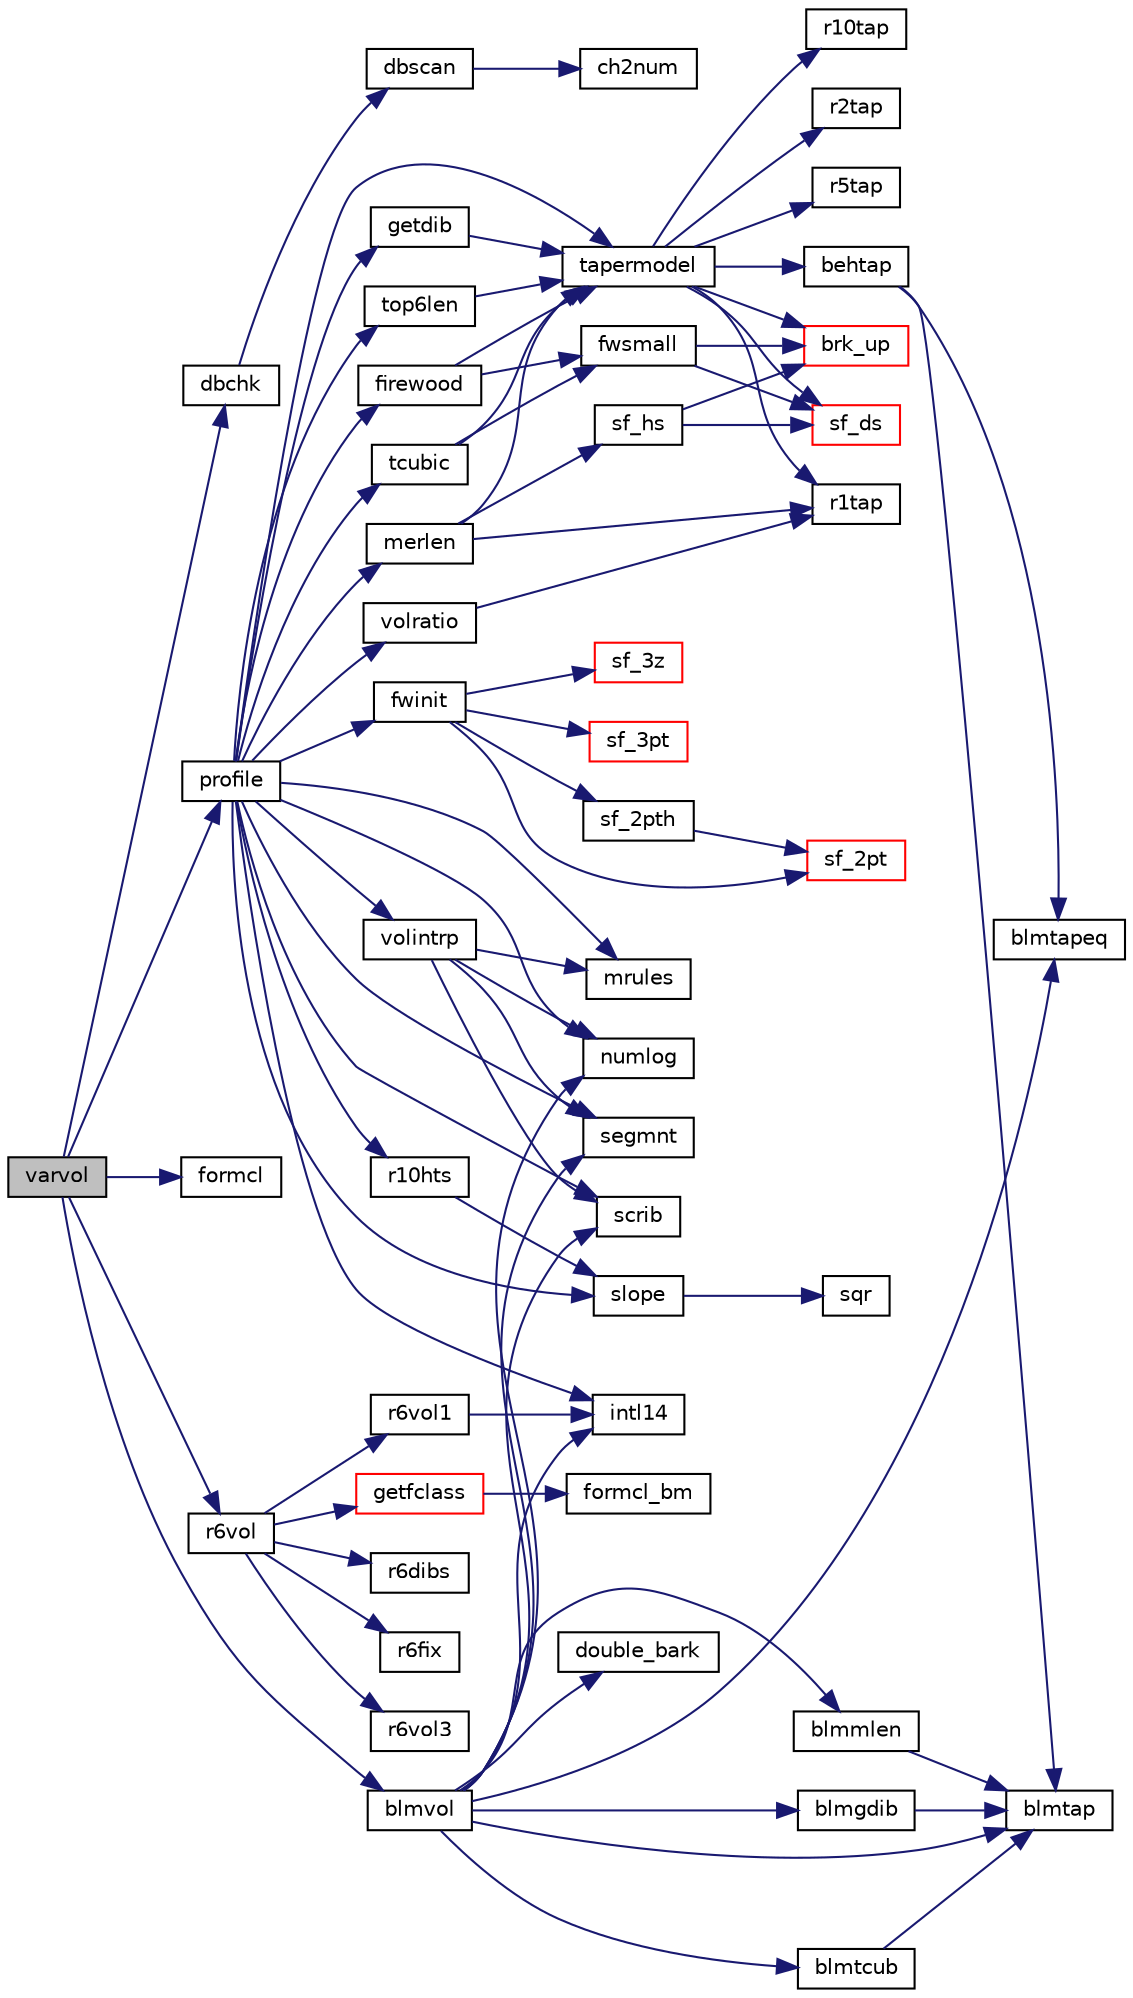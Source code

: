 digraph "varvol"
{
  edge [fontname="Helvetica",fontsize="10",labelfontname="Helvetica",labelfontsize="10"];
  node [fontname="Helvetica",fontsize="10",shape=record];
  rankdir="LR";
  Node1 [label="varvol",height=0.2,width=0.4,color="black", fillcolor="grey75", style="filled", fontcolor="black"];
  Node1 -> Node2 [color="midnightblue",fontsize="10",style="solid",fontname="Helvetica"];
  Node2 [label="dbchk",height=0.2,width=0.4,color="black", fillcolor="white", style="filled",URL="$dbchk_8f.html#a50e82b8d87ebaeb63d8e1abab05bc20b"];
  Node2 -> Node3 [color="midnightblue",fontsize="10",style="solid",fontname="Helvetica"];
  Node3 [label="dbscan",height=0.2,width=0.4,color="black", fillcolor="white", style="filled",URL="$dbscan_8f.html#a18f1eb65a1dbf6141e44b1ac4a10757e"];
  Node3 -> Node4 [color="midnightblue",fontsize="10",style="solid",fontname="Helvetica"];
  Node4 [label="ch2num",height=0.2,width=0.4,color="black", fillcolor="white", style="filled",URL="$ch2num_8f.html#acc5a9987290b4e6c8cfe65bd2cd93540"];
  Node1 -> Node5 [color="midnightblue",fontsize="10",style="solid",fontname="Helvetica"];
  Node5 [label="profile",height=0.2,width=0.4,color="black", fillcolor="white", style="filled",URL="$profile_8f.html#a8ac075ef509158b2573f6728b95298ba"];
  Node5 -> Node6 [color="midnightblue",fontsize="10",style="solid",fontname="Helvetica"];
  Node6 [label="mrules",height=0.2,width=0.4,color="black", fillcolor="white", style="filled",URL="$mrules_8f.html#a3c09ff57610d3e8bb177cd2ea87ac88d"];
  Node5 -> Node7 [color="midnightblue",fontsize="10",style="solid",fontname="Helvetica"];
  Node7 [label="fwinit",height=0.2,width=0.4,color="black", fillcolor="white", style="filled",URL="$fwinit_8f.html#aeaf161282dd568807ad26839d114a037"];
  Node7 -> Node8 [color="midnightblue",fontsize="10",style="solid",fontname="Helvetica"];
  Node8 [label="sf_2pth",height=0.2,width=0.4,color="black", fillcolor="white", style="filled",URL="$sf__2pth_8f.html#a9953494574f5e0066ed6967403e3b435"];
  Node8 -> Node9 [color="midnightblue",fontsize="10",style="solid",fontname="Helvetica"];
  Node9 [label="sf_2pt",height=0.2,width=0.4,color="red", fillcolor="white", style="filled",URL="$sf__2pt_8f.html#a54afbc0edb0eaad1af10870afe11d4b1"];
  Node7 -> Node9 [color="midnightblue",fontsize="10",style="solid",fontname="Helvetica"];
  Node7 -> Node10 [color="midnightblue",fontsize="10",style="solid",fontname="Helvetica"];
  Node10 [label="sf_3z",height=0.2,width=0.4,color="red", fillcolor="white", style="filled",URL="$sf__3z_8f.html#a57b8a22baf70b38779c3d064760fac27"];
  Node7 -> Node11 [color="midnightblue",fontsize="10",style="solid",fontname="Helvetica"];
  Node11 [label="sf_3pt",height=0.2,width=0.4,color="red", fillcolor="white", style="filled",URL="$sf__3pt_8f.html#a4b36543c79ec2e8f516fe197335da4ce"];
  Node5 -> Node12 [color="midnightblue",fontsize="10",style="solid",fontname="Helvetica"];
  Node12 [label="volintrp",height=0.2,width=0.4,color="black", fillcolor="white", style="filled",URL="$profile_8f.html#aeff7a630df2fe39ff57a68ec3abb6005"];
  Node12 -> Node6 [color="midnightblue",fontsize="10",style="solid",fontname="Helvetica"];
  Node12 -> Node13 [color="midnightblue",fontsize="10",style="solid",fontname="Helvetica"];
  Node13 [label="numlog",height=0.2,width=0.4,color="black", fillcolor="white", style="filled",URL="$numlog_8f.html#a76cd622f6e96e700175dabfd5b7e204a"];
  Node12 -> Node14 [color="midnightblue",fontsize="10",style="solid",fontname="Helvetica"];
  Node14 [label="segmnt",height=0.2,width=0.4,color="black", fillcolor="white", style="filled",URL="$segmnt_8f.html#afb76acac6acf0bed4513c1e167fd9685"];
  Node12 -> Node15 [color="midnightblue",fontsize="10",style="solid",fontname="Helvetica"];
  Node15 [label="scrib",height=0.2,width=0.4,color="black", fillcolor="white", style="filled",URL="$scrib_8f.html#a1c5d851a55ef558a9aa69f16b58033e7"];
  Node5 -> Node16 [color="midnightblue",fontsize="10",style="solid",fontname="Helvetica"];
  Node16 [label="r10hts",height=0.2,width=0.4,color="black", fillcolor="white", style="filled",URL="$profile_8f.html#ab3d283c8b8e81c4eefe3f9e8cf599971"];
  Node16 -> Node17 [color="midnightblue",fontsize="10",style="solid",fontname="Helvetica"];
  Node17 [label="slope",height=0.2,width=0.4,color="black", fillcolor="white", style="filled",URL="$fof__soi_8c.html#ac490823ca6d42e8898c5254c70a316ff"];
  Node17 -> Node18 [color="midnightblue",fontsize="10",style="solid",fontname="Helvetica"];
  Node18 [label="sqr",height=0.2,width=0.4,color="black", fillcolor="white", style="filled",URL="$fof__soi_8c.html#a1a35cac9977f5ee55e3378655cb905d4"];
  Node5 -> Node19 [color="midnightblue",fontsize="10",style="solid",fontname="Helvetica"];
  Node19 [label="top6len",height=0.2,width=0.4,color="black", fillcolor="white", style="filled",URL="$profile_8f.html#a2f8d0c0427459dabef254a22303cfd05"];
  Node19 -> Node20 [color="midnightblue",fontsize="10",style="solid",fontname="Helvetica"];
  Node20 [label="tapermodel",height=0.2,width=0.4,color="black", fillcolor="white", style="filled",URL="$profile_8f.html#af1b2c2300129054b59ff9ed7186774ad"];
  Node20 -> Node21 [color="midnightblue",fontsize="10",style="solid",fontname="Helvetica"];
  Node21 [label="sf_ds",height=0.2,width=0.4,color="red", fillcolor="white", style="filled",URL="$sf__ds_8f.html#ab15a84d2ab1fd1892187333c139bc484"];
  Node20 -> Node22 [color="midnightblue",fontsize="10",style="solid",fontname="Helvetica"];
  Node22 [label="brk_up",height=0.2,width=0.4,color="red", fillcolor="white", style="filled",URL="$brk__up_8f.html#a17b40d3ded6a6b54f29f52cf25172594"];
  Node20 -> Node23 [color="midnightblue",fontsize="10",style="solid",fontname="Helvetica"];
  Node23 [label="r2tap",height=0.2,width=0.4,color="black", fillcolor="white", style="filled",URL="$r2tap_8f.html#a488582b3958a9493c13d3110905b9f51"];
  Node20 -> Node24 [color="midnightblue",fontsize="10",style="solid",fontname="Helvetica"];
  Node24 [label="r5tap",height=0.2,width=0.4,color="black", fillcolor="white", style="filled",URL="$r5tap_8f.html#ade5edb85785056537c935219859aaf45"];
  Node20 -> Node25 [color="midnightblue",fontsize="10",style="solid",fontname="Helvetica"];
  Node25 [label="r10tap",height=0.2,width=0.4,color="black", fillcolor="white", style="filled",URL="$r10tap_8f.html#a5f47de33ddae2b32a7b7586f48dfa659"];
  Node20 -> Node26 [color="midnightblue",fontsize="10",style="solid",fontname="Helvetica"];
  Node26 [label="r1tap",height=0.2,width=0.4,color="black", fillcolor="white", style="filled",URL="$r1tap_8f.html#a511ccea68a8ac4bfec492f2617348c32"];
  Node20 -> Node27 [color="midnightblue",fontsize="10",style="solid",fontname="Helvetica"];
  Node27 [label="behtap",height=0.2,width=0.4,color="black", fillcolor="white", style="filled",URL="$blmtap_8f.html#a53b80caf01001a2244020125e24bf23e"];
  Node27 -> Node28 [color="midnightblue",fontsize="10",style="solid",fontname="Helvetica"];
  Node28 [label="blmtapeq",height=0.2,width=0.4,color="black", fillcolor="white", style="filled",URL="$blmvol_8f.html#a1b101242c94e6c34f4e3a738a333ef89"];
  Node27 -> Node29 [color="midnightblue",fontsize="10",style="solid",fontname="Helvetica"];
  Node29 [label="blmtap",height=0.2,width=0.4,color="black", fillcolor="white", style="filled",URL="$blmtap_8f.html#a2c916458b82ec5f00ad1ce774cc64343"];
  Node5 -> Node30 [color="midnightblue",fontsize="10",style="solid",fontname="Helvetica"];
  Node30 [label="tcubic",height=0.2,width=0.4,color="black", fillcolor="white", style="filled",URL="$profile_8f.html#ada245d27d42c39cafb2adcc61938f787"];
  Node30 -> Node31 [color="midnightblue",fontsize="10",style="solid",fontname="Helvetica"];
  Node31 [label="fwsmall",height=0.2,width=0.4,color="black", fillcolor="white", style="filled",URL="$profile_8f.html#a55d9e343c4cebb0d1449160c9250c57f"];
  Node31 -> Node21 [color="midnightblue",fontsize="10",style="solid",fontname="Helvetica"];
  Node31 -> Node22 [color="midnightblue",fontsize="10",style="solid",fontname="Helvetica"];
  Node30 -> Node20 [color="midnightblue",fontsize="10",style="solid",fontname="Helvetica"];
  Node5 -> Node20 [color="midnightblue",fontsize="10",style="solid",fontname="Helvetica"];
  Node5 -> Node32 [color="midnightblue",fontsize="10",style="solid",fontname="Helvetica"];
  Node32 [label="merlen",height=0.2,width=0.4,color="black", fillcolor="white", style="filled",URL="$profile_8f.html#abe233a872353631160824e2bc6b56b8a"];
  Node32 -> Node33 [color="midnightblue",fontsize="10",style="solid",fontname="Helvetica"];
  Node33 [label="sf_hs",height=0.2,width=0.4,color="black", fillcolor="white", style="filled",URL="$sf__hs_8f.html#a45ad69a7e6fb477d3b724b0f0d7a6827"];
  Node33 -> Node21 [color="midnightblue",fontsize="10",style="solid",fontname="Helvetica"];
  Node33 -> Node22 [color="midnightblue",fontsize="10",style="solid",fontname="Helvetica"];
  Node32 -> Node26 [color="midnightblue",fontsize="10",style="solid",fontname="Helvetica"];
  Node32 -> Node20 [color="midnightblue",fontsize="10",style="solid",fontname="Helvetica"];
  Node5 -> Node34 [color="midnightblue",fontsize="10",style="solid",fontname="Helvetica"];
  Node34 [label="firewood",height=0.2,width=0.4,color="black", fillcolor="white", style="filled",URL="$profile_8f.html#a697bafbe54a280044a140dfd8a3d17e7"];
  Node34 -> Node31 [color="midnightblue",fontsize="10",style="solid",fontname="Helvetica"];
  Node34 -> Node20 [color="midnightblue",fontsize="10",style="solid",fontname="Helvetica"];
  Node5 -> Node13 [color="midnightblue",fontsize="10",style="solid",fontname="Helvetica"];
  Node5 -> Node14 [color="midnightblue",fontsize="10",style="solid",fontname="Helvetica"];
  Node5 -> Node35 [color="midnightblue",fontsize="10",style="solid",fontname="Helvetica"];
  Node35 [label="getdib",height=0.2,width=0.4,color="black", fillcolor="white", style="filled",URL="$profile_8f.html#a28cdecc70e54ebbc7dad6163a8d81245"];
  Node35 -> Node20 [color="midnightblue",fontsize="10",style="solid",fontname="Helvetica"];
  Node5 -> Node15 [color="midnightblue",fontsize="10",style="solid",fontname="Helvetica"];
  Node5 -> Node36 [color="midnightblue",fontsize="10",style="solid",fontname="Helvetica"];
  Node36 [label="intl14",height=0.2,width=0.4,color="black", fillcolor="white", style="filled",URL="$scrib_8f.html#af408de829b44b92451cf2afbe5bae967"];
  Node5 -> Node37 [color="midnightblue",fontsize="10",style="solid",fontname="Helvetica"];
  Node37 [label="volratio",height=0.2,width=0.4,color="black", fillcolor="white", style="filled",URL="$profile_8f.html#ad61aa741d82871aba25f13b479b10218"];
  Node37 -> Node26 [color="midnightblue",fontsize="10",style="solid",fontname="Helvetica"];
  Node5 -> Node17 [color="midnightblue",fontsize="10",style="solid",fontname="Helvetica"];
  Node1 -> Node38 [color="midnightblue",fontsize="10",style="solid",fontname="Helvetica"];
  Node38 [label="formcl",height=0.2,width=0.4,color="black", fillcolor="white", style="filled",URL="$formcl_8f.html#a04dbb6aff6afd27ef10f419ea7469a1a"];
  Node1 -> Node39 [color="midnightblue",fontsize="10",style="solid",fontname="Helvetica"];
  Node39 [label="r6vol",height=0.2,width=0.4,color="black", fillcolor="white", style="filled",URL="$r6vol_8f.html#ae49eefab1d41903bf7c05b28df8875dc"];
  Node39 -> Node40 [color="midnightblue",fontsize="10",style="solid",fontname="Helvetica"];
  Node40 [label="getfclass",height=0.2,width=0.4,color="red", fillcolor="white", style="filled",URL="$r6vol_8f.html#af127d899c00e0e3589e884382a01c7b6"];
  Node40 -> Node41 [color="midnightblue",fontsize="10",style="solid",fontname="Helvetica"];
  Node41 [label="formcl_bm",height=0.2,width=0.4,color="black", fillcolor="white", style="filled",URL="$formclas_8f.html#a844257f504b7d2ce8c5c227ab61c6b18"];
  Node39 -> Node42 [color="midnightblue",fontsize="10",style="solid",fontname="Helvetica"];
  Node42 [label="r6vol3",height=0.2,width=0.4,color="black", fillcolor="white", style="filled",URL="$r6vol3_8f.html#aeb4de5acc10581ca2b815f4e50104a30"];
  Node39 -> Node43 [color="midnightblue",fontsize="10",style="solid",fontname="Helvetica"];
  Node43 [label="r6dibs",height=0.2,width=0.4,color="black", fillcolor="white", style="filled",URL="$r6dibs_8f.html#a6b65840371a18299dd448d619baa6897"];
  Node39 -> Node44 [color="midnightblue",fontsize="10",style="solid",fontname="Helvetica"];
  Node44 [label="r6vol1",height=0.2,width=0.4,color="black", fillcolor="white", style="filled",URL="$r6vol1_8f.html#a6805ae2963e09601abfb969e08389263"];
  Node44 -> Node36 [color="midnightblue",fontsize="10",style="solid",fontname="Helvetica"];
  Node39 -> Node45 [color="midnightblue",fontsize="10",style="solid",fontname="Helvetica"];
  Node45 [label="r6fix",height=0.2,width=0.4,color="black", fillcolor="white", style="filled",URL="$r6fix_8f.html#a81003777c514888832d58d50972b3ca9"];
  Node1 -> Node46 [color="midnightblue",fontsize="10",style="solid",fontname="Helvetica"];
  Node46 [label="blmvol",height=0.2,width=0.4,color="black", fillcolor="white", style="filled",URL="$blmvol_8f.html#add804ceb709da0a745a5a4f55fe73bbc"];
  Node46 -> Node28 [color="midnightblue",fontsize="10",style="solid",fontname="Helvetica"];
  Node46 -> Node47 [color="midnightblue",fontsize="10",style="solid",fontname="Helvetica"];
  Node47 [label="double_bark",height=0.2,width=0.4,color="black", fillcolor="white", style="filled",URL="$blmvol_8f.html#a94caf23da1c45a08d5491fbfa768fffb"];
  Node46 -> Node48 [color="midnightblue",fontsize="10",style="solid",fontname="Helvetica"];
  Node48 [label="blmtcub",height=0.2,width=0.4,color="black", fillcolor="white", style="filled",URL="$blmvol_8f.html#ac6735a3ce5bcd4229f1ca8def58409bb"];
  Node48 -> Node29 [color="midnightblue",fontsize="10",style="solid",fontname="Helvetica"];
  Node46 -> Node29 [color="midnightblue",fontsize="10",style="solid",fontname="Helvetica"];
  Node46 -> Node49 [color="midnightblue",fontsize="10",style="solid",fontname="Helvetica"];
  Node49 [label="blmmlen",height=0.2,width=0.4,color="black", fillcolor="white", style="filled",URL="$blmvol_8f.html#a11c8c816c4d606fe8c5b023b9ee1f37a"];
  Node49 -> Node29 [color="midnightblue",fontsize="10",style="solid",fontname="Helvetica"];
  Node46 -> Node13 [color="midnightblue",fontsize="10",style="solid",fontname="Helvetica"];
  Node46 -> Node14 [color="midnightblue",fontsize="10",style="solid",fontname="Helvetica"];
  Node46 -> Node50 [color="midnightblue",fontsize="10",style="solid",fontname="Helvetica"];
  Node50 [label="blmgdib",height=0.2,width=0.4,color="black", fillcolor="white", style="filled",URL="$blmvol_8f.html#a40d2fdeca2c07b705c8d10e2bee42f0a"];
  Node50 -> Node29 [color="midnightblue",fontsize="10",style="solid",fontname="Helvetica"];
  Node46 -> Node15 [color="midnightblue",fontsize="10",style="solid",fontname="Helvetica"];
  Node46 -> Node36 [color="midnightblue",fontsize="10",style="solid",fontname="Helvetica"];
}
